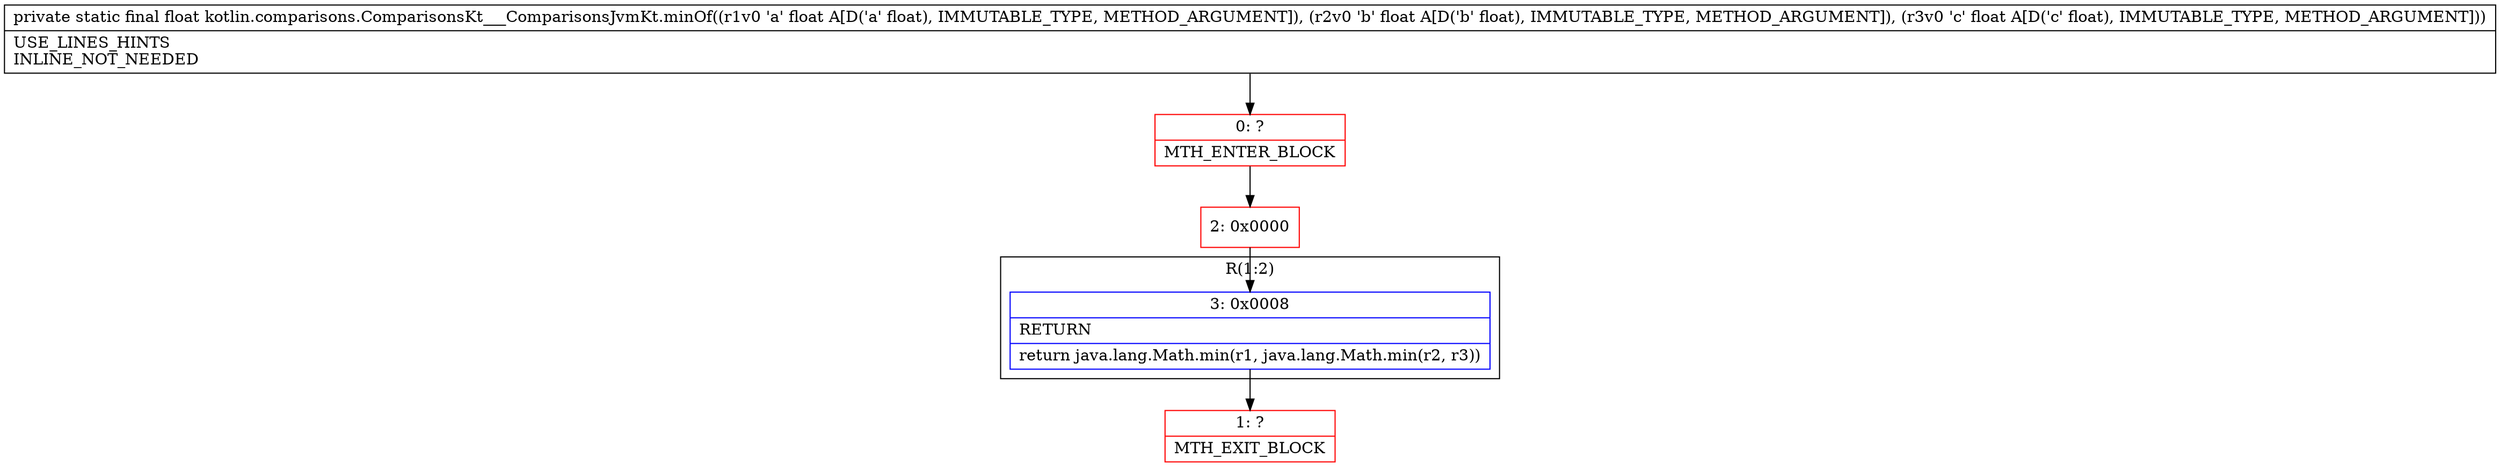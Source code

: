 digraph "CFG forkotlin.comparisons.ComparisonsKt___ComparisonsJvmKt.minOf(FFF)F" {
subgraph cluster_Region_1710749072 {
label = "R(1:2)";
node [shape=record,color=blue];
Node_3 [shape=record,label="{3\:\ 0x0008|RETURN\l|return java.lang.Math.min(r1, java.lang.Math.min(r2, r3))\l}"];
}
Node_0 [shape=record,color=red,label="{0\:\ ?|MTH_ENTER_BLOCK\l}"];
Node_2 [shape=record,color=red,label="{2\:\ 0x0000}"];
Node_1 [shape=record,color=red,label="{1\:\ ?|MTH_EXIT_BLOCK\l}"];
MethodNode[shape=record,label="{private static final float kotlin.comparisons.ComparisonsKt___ComparisonsJvmKt.minOf((r1v0 'a' float A[D('a' float), IMMUTABLE_TYPE, METHOD_ARGUMENT]), (r2v0 'b' float A[D('b' float), IMMUTABLE_TYPE, METHOD_ARGUMENT]), (r3v0 'c' float A[D('c' float), IMMUTABLE_TYPE, METHOD_ARGUMENT]))  | USE_LINES_HINTS\lINLINE_NOT_NEEDED\l}"];
MethodNode -> Node_0;Node_3 -> Node_1;
Node_0 -> Node_2;
Node_2 -> Node_3;
}

